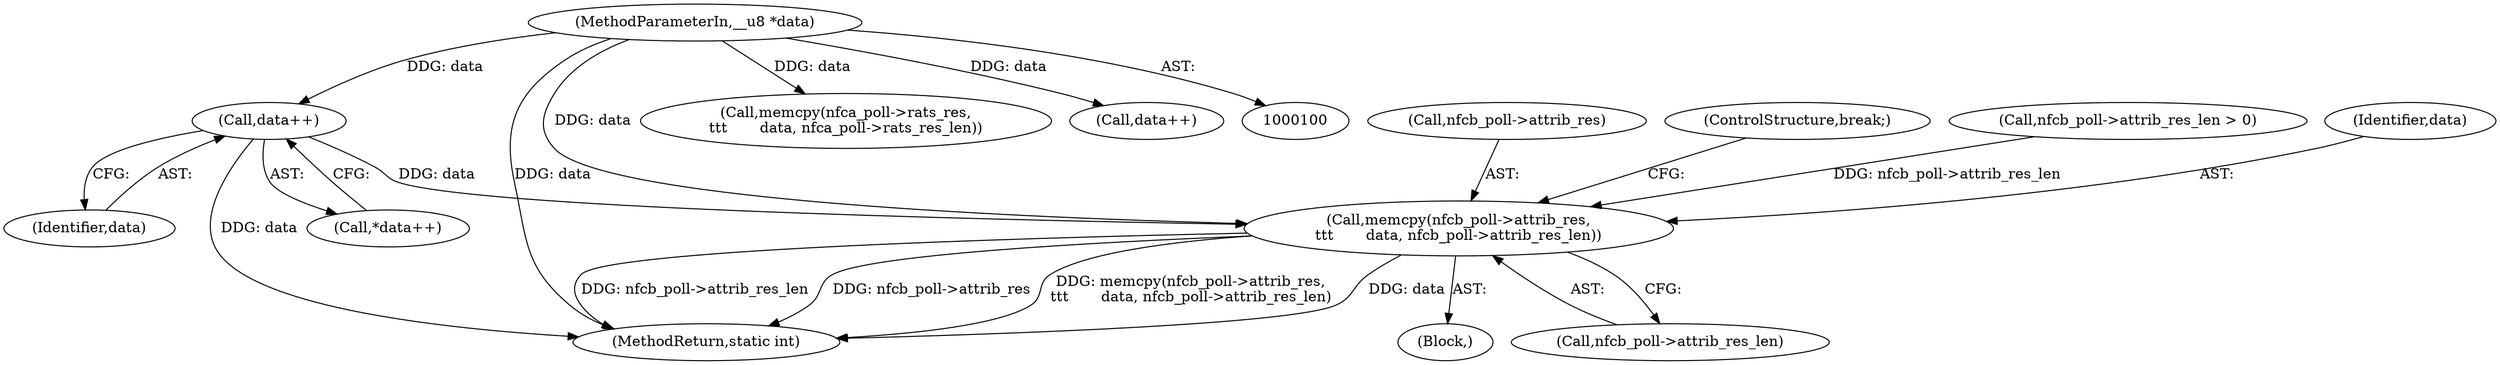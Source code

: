digraph "1_linux_67de956ff5dc1d4f321e16cfbd63f5be3b691b43@pointer" {
"1000163" [label="(Call,data++)"];
"1000103" [label="(MethodParameterIn,__u8 *data)"];
"1000177" [label="(Call,memcpy(nfcb_poll->attrib_res,\n\t\t\t       data, nfcb_poll->attrib_res_len))"];
"1000164" [label="(Identifier,data)"];
"1000196" [label="(MethodReturn,static int)"];
"1000178" [label="(Call,nfcb_poll->attrib_res)"];
"1000185" [label="(ControlStructure,break;)"];
"1000163" [label="(Call,data++)"];
"1000177" [label="(Call,memcpy(nfcb_poll->attrib_res,\n\t\t\t       data, nfcb_poll->attrib_res_len))"];
"1000162" [label="(Call,*data++)"];
"1000140" [label="(Call,memcpy(nfca_poll->rats_res,\n\t\t\t       data, nfca_poll->rats_res_len))"];
"1000171" [label="(Call,nfcb_poll->attrib_res_len > 0)"];
"1000103" [label="(MethodParameterIn,__u8 *data)"];
"1000176" [label="(Block,)"];
"1000181" [label="(Identifier,data)"];
"1000182" [label="(Call,nfcb_poll->attrib_res_len)"];
"1000126" [label="(Call,data++)"];
"1000163" -> "1000162"  [label="AST: "];
"1000163" -> "1000164"  [label="CFG: "];
"1000164" -> "1000163"  [label="AST: "];
"1000162" -> "1000163"  [label="CFG: "];
"1000163" -> "1000196"  [label="DDG: data"];
"1000103" -> "1000163"  [label="DDG: data"];
"1000163" -> "1000177"  [label="DDG: data"];
"1000103" -> "1000100"  [label="AST: "];
"1000103" -> "1000196"  [label="DDG: data"];
"1000103" -> "1000126"  [label="DDG: data"];
"1000103" -> "1000140"  [label="DDG: data"];
"1000103" -> "1000177"  [label="DDG: data"];
"1000177" -> "1000176"  [label="AST: "];
"1000177" -> "1000182"  [label="CFG: "];
"1000178" -> "1000177"  [label="AST: "];
"1000181" -> "1000177"  [label="AST: "];
"1000182" -> "1000177"  [label="AST: "];
"1000185" -> "1000177"  [label="CFG: "];
"1000177" -> "1000196"  [label="DDG: data"];
"1000177" -> "1000196"  [label="DDG: nfcb_poll->attrib_res_len"];
"1000177" -> "1000196"  [label="DDG: nfcb_poll->attrib_res"];
"1000177" -> "1000196"  [label="DDG: memcpy(nfcb_poll->attrib_res,\n\t\t\t       data, nfcb_poll->attrib_res_len)"];
"1000171" -> "1000177"  [label="DDG: nfcb_poll->attrib_res_len"];
}
